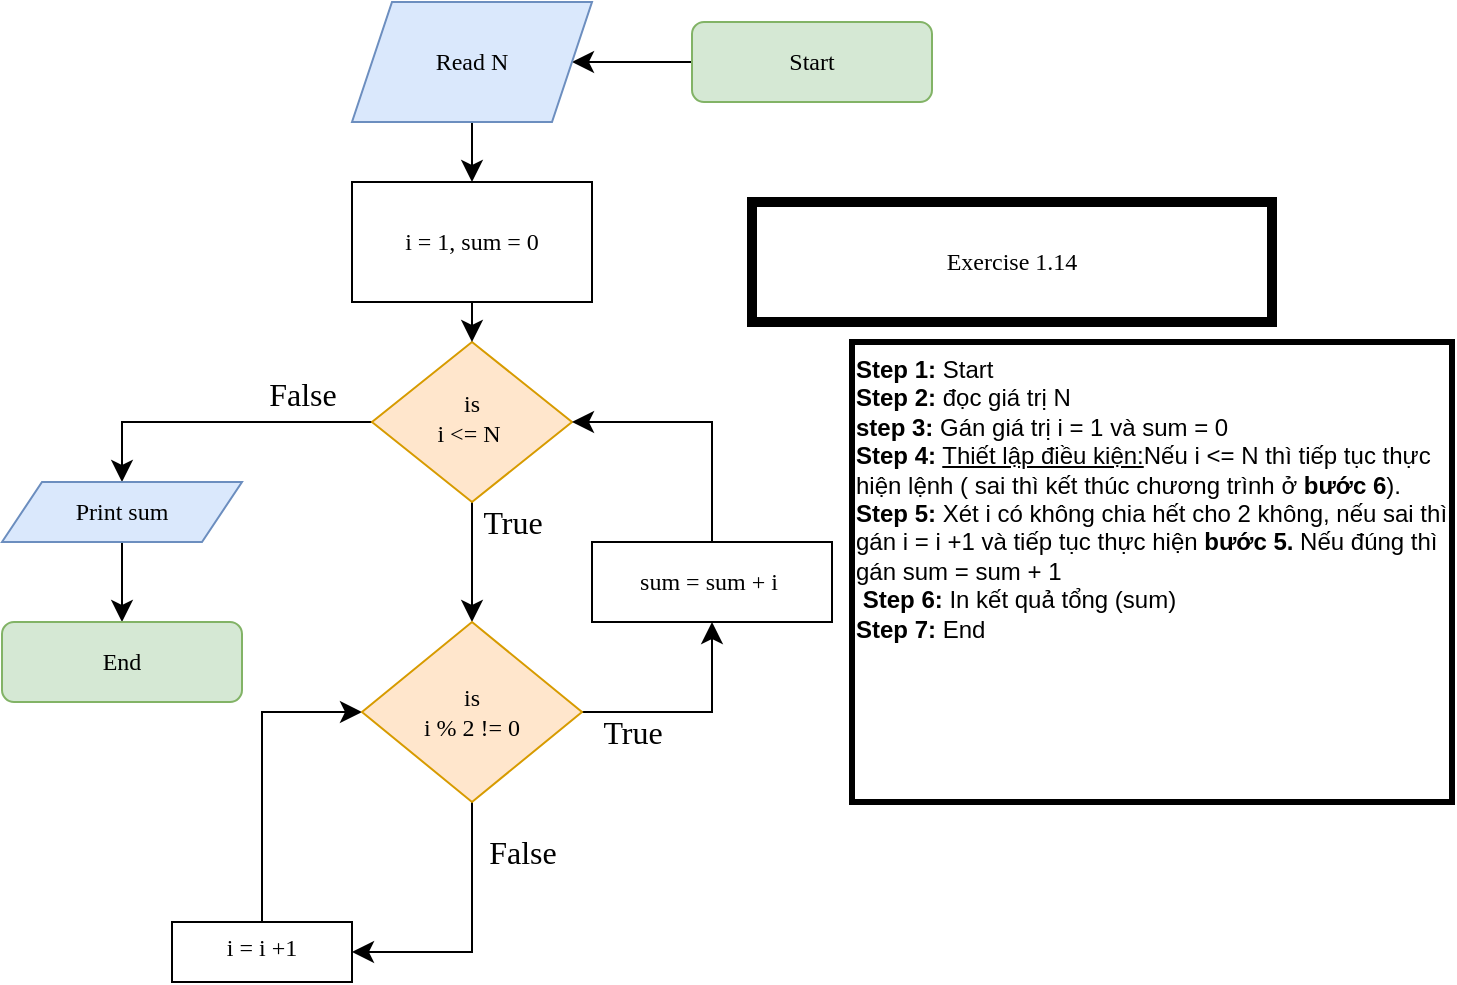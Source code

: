 <mxfile version="24.7.16">
  <diagram name="Exercise1_14" id="OjfafZJgLtIsrFkGz_i3">
    <mxGraphModel dx="1175" dy="881" grid="1" gridSize="10" guides="1" tooltips="1" connect="1" arrows="1" fold="1" page="0" pageScale="1" pageWidth="827" pageHeight="1169" math="0" shadow="0">
      <root>
        <mxCell id="0" />
        <mxCell id="1" parent="0" />
        <mxCell id="_cMzBhWek6FKqp19uo0f-1" value="" style="edgeStyle=none;curved=1;rounded=0;orthogonalLoop=1;jettySize=auto;html=1;fontSize=12;startSize=8;endSize=8;fontFamily=Times New Roman;" parent="1" source="_cMzBhWek6FKqp19uo0f-2" target="_cMzBhWek6FKqp19uo0f-8" edge="1">
          <mxGeometry relative="1" as="geometry" />
        </mxCell>
        <mxCell id="_cMzBhWek6FKqp19uo0f-2" value="Start" style="rounded=1;whiteSpace=wrap;html=1;fontSize=12;glass=0;strokeWidth=1;shadow=0;fillColor=#d5e8d4;strokeColor=#82b366;fontFamily=Times New Roman;" parent="1" vertex="1">
          <mxGeometry x="230" y="-70" width="120" height="40" as="geometry" />
        </mxCell>
        <mxCell id="_cMzBhWek6FKqp19uo0f-3" value="" style="edgeStyle=none;curved=1;rounded=0;orthogonalLoop=1;jettySize=auto;html=1;fontSize=12;startSize=8;endSize=8;fontFamily=Times New Roman;" parent="1" source="_cMzBhWek6FKqp19uo0f-5" target="_cMzBhWek6FKqp19uo0f-17" edge="1">
          <mxGeometry relative="1" as="geometry" />
        </mxCell>
        <mxCell id="_cMzBhWek6FKqp19uo0f-4" style="edgeStyle=orthogonalEdgeStyle;rounded=0;orthogonalLoop=1;jettySize=auto;html=1;entryX=0.5;entryY=0;entryDx=0;entryDy=0;fontSize=12;startSize=8;endSize=8;fontFamily=Times New Roman;" parent="1" source="_cMzBhWek6FKqp19uo0f-5" target="_cMzBhWek6FKqp19uo0f-20" edge="1">
          <mxGeometry relative="1" as="geometry">
            <mxPoint x="-55" y="195" as="targetPoint" />
          </mxGeometry>
        </mxCell>
        <mxCell id="_cMzBhWek6FKqp19uo0f-5" value="is&lt;div&gt;i &amp;lt;= N&amp;nbsp;&lt;/div&gt;" style="rhombus;whiteSpace=wrap;html=1;shadow=0;fontFamily=Times New Roman;fontSize=12;align=center;strokeWidth=1;spacing=6;spacingTop=-4;fillColor=#ffe6cc;strokeColor=#d79b00;" parent="1" vertex="1">
          <mxGeometry x="70" y="90" width="100" height="80" as="geometry" />
        </mxCell>
        <mxCell id="_cMzBhWek6FKqp19uo0f-7" value="" style="edgeStyle=none;curved=1;rounded=0;orthogonalLoop=1;jettySize=auto;html=1;fontSize=12;startSize=8;endSize=8;fontFamily=Times New Roman;" parent="1" source="_cMzBhWek6FKqp19uo0f-8" target="_cMzBhWek6FKqp19uo0f-10" edge="1">
          <mxGeometry relative="1" as="geometry" />
        </mxCell>
        <mxCell id="_cMzBhWek6FKqp19uo0f-8" value="Read N" style="shape=parallelogram;perimeter=parallelogramPerimeter;whiteSpace=wrap;html=1;fixedSize=1;fillColor=#dae8fc;strokeColor=#6c8ebf;fontFamily=Times New Roman;" parent="1" vertex="1">
          <mxGeometry x="60" y="-80" width="120" height="60" as="geometry" />
        </mxCell>
        <mxCell id="_cMzBhWek6FKqp19uo0f-9" style="edgeStyle=none;curved=1;rounded=0;orthogonalLoop=1;jettySize=auto;html=1;entryX=0.5;entryY=0;entryDx=0;entryDy=0;fontSize=12;startSize=8;endSize=8;fontFamily=Times New Roman;" parent="1" source="_cMzBhWek6FKqp19uo0f-10" target="_cMzBhWek6FKqp19uo0f-5" edge="1">
          <mxGeometry relative="1" as="geometry" />
        </mxCell>
        <mxCell id="_cMzBhWek6FKqp19uo0f-10" value="i = 1, sum = 0" style="whiteSpace=wrap;html=1;fontFamily=Times New Roman;" parent="1" vertex="1">
          <mxGeometry x="60" y="10" width="120" height="60" as="geometry" />
        </mxCell>
        <mxCell id="_cMzBhWek6FKqp19uo0f-11" value="False" style="text;html=1;align=center;verticalAlign=middle;resizable=0;points=[];autosize=1;strokeColor=none;fillColor=none;fontSize=16;fontFamily=Times New Roman;" parent="1" vertex="1">
          <mxGeometry x="5" y="101" width="60" height="30" as="geometry" />
        </mxCell>
        <mxCell id="_cMzBhWek6FKqp19uo0f-12" style="edgeStyle=orthogonalEdgeStyle;rounded=0;orthogonalLoop=1;jettySize=auto;html=1;entryX=0;entryY=0.5;entryDx=0;entryDy=0;fontSize=12;startSize=8;endSize=8;exitX=0.5;exitY=0;exitDx=0;exitDy=0;fontFamily=Times New Roman;" parent="1" target="_cMzBhWek6FKqp19uo0f-17" edge="1">
          <mxGeometry relative="1" as="geometry">
            <mxPoint x="15" y="380" as="sourcePoint" />
            <mxPoint x="20" y="280.0" as="targetPoint" />
            <Array as="points">
              <mxPoint x="15" y="275" />
            </Array>
          </mxGeometry>
        </mxCell>
        <mxCell id="_cMzBhWek6FKqp19uo0f-13" value="i = i +1" style="whiteSpace=wrap;html=1;shadow=0;strokeWidth=1;spacing=6;spacingTop=-4;fontFamily=Times New Roman;" parent="1" vertex="1">
          <mxGeometry x="-30" y="380" width="90" height="30" as="geometry" />
        </mxCell>
        <mxCell id="_cMzBhWek6FKqp19uo0f-14" value="True" style="text;html=1;align=center;verticalAlign=middle;resizable=0;points=[];autosize=1;strokeColor=none;fillColor=none;fontSize=16;fontFamily=Times New Roman;" parent="1" vertex="1">
          <mxGeometry x="115" y="165" width="50" height="30" as="geometry" />
        </mxCell>
        <mxCell id="_cMzBhWek6FKqp19uo0f-15" style="edgeStyle=orthogonalEdgeStyle;rounded=0;orthogonalLoop=1;jettySize=auto;html=1;fontSize=12;startSize=8;endSize=8;exitX=0.5;exitY=1;exitDx=0;exitDy=0;fontFamily=Times New Roman;" parent="1" source="_cMzBhWek6FKqp19uo0f-17" edge="1">
          <mxGeometry relative="1" as="geometry">
            <Array as="points">
              <mxPoint x="120" y="395" />
            </Array>
            <mxPoint x="60" y="395" as="targetPoint" />
          </mxGeometry>
        </mxCell>
        <mxCell id="_cMzBhWek6FKqp19uo0f-16" style="edgeStyle=orthogonalEdgeStyle;rounded=0;orthogonalLoop=1;jettySize=auto;html=1;fontSize=12;startSize=8;endSize=8;exitX=1;exitY=0.5;exitDx=0;exitDy=0;fontFamily=Times New Roman;" parent="1" source="_cMzBhWek6FKqp19uo0f-17" edge="1">
          <mxGeometry relative="1" as="geometry">
            <mxPoint x="367.5" y="424.0" as="sourcePoint" />
            <mxPoint x="240" y="230" as="targetPoint" />
            <Array as="points">
              <mxPoint x="240" y="275" />
            </Array>
          </mxGeometry>
        </mxCell>
        <mxCell id="_cMzBhWek6FKqp19uo0f-17" value="&lt;div&gt;is&lt;/div&gt;i % 2 != 0" style="rhombus;whiteSpace=wrap;html=1;fillColor=#ffe6cc;strokeColor=#d79b00;fontFamily=Times New Roman;" parent="1" vertex="1">
          <mxGeometry x="65" y="230" width="110" height="90" as="geometry" />
        </mxCell>
        <mxCell id="_cMzBhWek6FKqp19uo0f-18" value="False" style="text;html=1;align=center;verticalAlign=middle;resizable=0;points=[];autosize=1;strokeColor=none;fillColor=none;fontSize=16;fontFamily=Times New Roman;" parent="1" vertex="1">
          <mxGeometry x="115" y="330" width="60" height="30" as="geometry" />
        </mxCell>
        <mxCell id="_cMzBhWek6FKqp19uo0f-22" style="edgeStyle=none;curved=1;rounded=0;orthogonalLoop=1;jettySize=auto;html=1;fontSize=12;startSize=8;endSize=8;entryX=0.5;entryY=0;entryDx=0;entryDy=0;fontFamily=Times New Roman;" parent="1" source="_cMzBhWek6FKqp19uo0f-20" target="_cMzBhWek6FKqp19uo0f-23" edge="1">
          <mxGeometry relative="1" as="geometry">
            <mxPoint x="-55" y="280" as="targetPoint" />
          </mxGeometry>
        </mxCell>
        <mxCell id="_cMzBhWek6FKqp19uo0f-20" value="Print sum" style="shape=parallelogram;perimeter=parallelogramPerimeter;whiteSpace=wrap;html=1;fixedSize=1;fillColor=#dae8fc;strokeColor=#6c8ebf;fontFamily=Times New Roman;" parent="1" vertex="1">
          <mxGeometry x="-115" y="160" width="120" height="30" as="geometry" />
        </mxCell>
        <mxCell id="_cMzBhWek6FKqp19uo0f-21" value="True" style="text;html=1;align=center;verticalAlign=middle;resizable=0;points=[];autosize=1;strokeColor=none;fillColor=none;fontSize=16;fontFamily=Times New Roman;" parent="1" vertex="1">
          <mxGeometry x="175" y="270" width="50" height="30" as="geometry" />
        </mxCell>
        <mxCell id="_cMzBhWek6FKqp19uo0f-23" value="End" style="rounded=1;whiteSpace=wrap;html=1;fontSize=12;glass=0;strokeWidth=1;shadow=0;fillColor=#d5e8d4;strokeColor=#82b366;fontFamily=Times New Roman;" parent="1" vertex="1">
          <mxGeometry x="-115" y="230" width="120" height="40" as="geometry" />
        </mxCell>
        <mxCell id="_cMzBhWek6FKqp19uo0f-26" style="edgeStyle=orthogonalEdgeStyle;rounded=0;orthogonalLoop=1;jettySize=auto;html=1;entryX=1;entryY=0.5;entryDx=0;entryDy=0;fontSize=12;startSize=8;endSize=8;exitX=0.5;exitY=0;exitDx=0;exitDy=0;fontFamily=Times New Roman;" parent="1" source="_cMzBhWek6FKqp19uo0f-25" target="_cMzBhWek6FKqp19uo0f-5" edge="1">
          <mxGeometry relative="1" as="geometry" />
        </mxCell>
        <mxCell id="_cMzBhWek6FKqp19uo0f-25" value="sum = sum + i&amp;nbsp;" style="rounded=0;whiteSpace=wrap;html=1;fontFamily=Times New Roman;" parent="1" vertex="1">
          <mxGeometry x="180" y="190" width="120" height="40" as="geometry" />
        </mxCell>
        <mxCell id="_cMzBhWek6FKqp19uo0f-27" value="Exercise 1.14" style="rounded=0;whiteSpace=wrap;html=1;strokeWidth=5;fontFamily=Times New Roman;" parent="1" vertex="1">
          <mxGeometry x="260" y="20" width="260" height="60" as="geometry" />
        </mxCell>
        <mxCell id="WZKUCXkeqJG0FeguzQC6-1" value="&lt;b&gt;Step 1:&lt;/b&gt; Start&lt;div&gt;&lt;b&gt;Step 2:&lt;/b&gt; đọc giá trị N&lt;/div&gt;&lt;div&gt;&lt;b&gt;step 3:&lt;/b&gt; Gán giá trị i = 1 và sum = 0&lt;/div&gt;&lt;div&gt;&lt;b&gt;Step 4:&lt;/b&gt; &lt;u&gt;Thiết lập điều kiện:&lt;/u&gt;Nếu i &amp;lt;= N thì tiếp tục thực hiện lệnh&amp;nbsp;&lt;span style=&quot;background-color: initial;&quot;&gt;( sai thì kết thúc chương trình ở &lt;b&gt;bước 6&lt;/b&gt;).&lt;/span&gt;&lt;/div&gt;&lt;div&gt;&lt;span style=&quot;background-color: initial;&quot;&gt;&lt;b&gt;Step 5:&lt;/b&gt; X&lt;/span&gt;&lt;span style=&quot;background-color: initial;&quot;&gt;ét i có không chia hết cho 2 không, nếu sai thì gán i = i +1 và tiếp tục thực hiện &lt;b&gt;bước 5. &lt;/b&gt;Nếu đúng thì gán&lt;b&gt;&amp;nbsp;&lt;/b&gt;sum = sum + 1&lt;/span&gt;&lt;/div&gt;&lt;div&gt;&lt;span style=&quot;background-color: initial;&quot;&gt;&amp;nbsp;&lt;b&gt;Step&lt;/b&gt;&lt;/span&gt;&lt;b style=&quot;background-color: initial;&quot;&gt;&amp;nbsp;6: &lt;/b&gt;&lt;span style=&quot;background-color: initial;&quot;&gt;In kết quả tổng (sum)&lt;/span&gt;&lt;/div&gt;&lt;div&gt;&lt;b&gt;Step 7:&lt;/b&gt;&amp;nbsp;End&lt;/div&gt;" style="whiteSpace=wrap;html=1;verticalAlign=top;align=left;strokeWidth=3;" vertex="1" parent="1">
          <mxGeometry x="310" y="90" width="300" height="230" as="geometry" />
        </mxCell>
      </root>
    </mxGraphModel>
  </diagram>
</mxfile>
